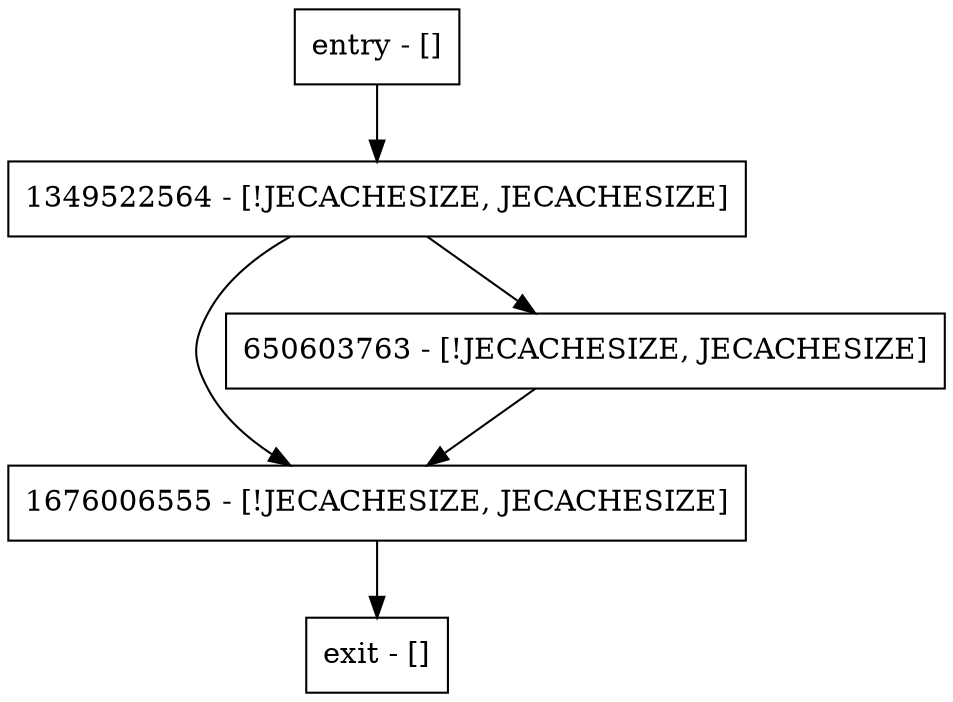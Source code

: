 digraph byteArraySize {
node [shape=record];
entry [label="entry - []"];
exit [label="exit - []"];
1676006555 [label="1676006555 - [!JECACHESIZE, JECACHESIZE]"];
650603763 [label="650603763 - [!JECACHESIZE, JECACHESIZE]"];
1349522564 [label="1349522564 - [!JECACHESIZE, JECACHESIZE]"];
entry;
exit;
entry -> 1349522564;
1676006555 -> exit;
650603763 -> 1676006555;
1349522564 -> 1676006555;
1349522564 -> 650603763;
}
